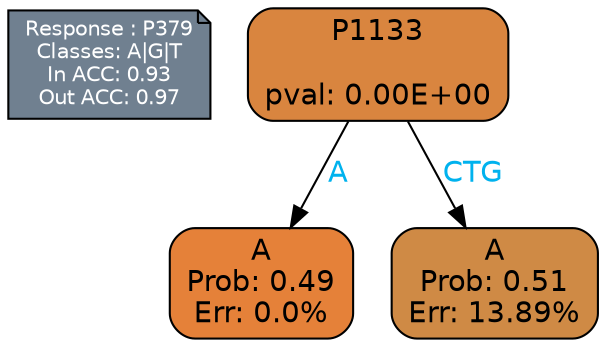 digraph Tree {
node [shape=box, style="filled, rounded", color="black", fontname=helvetica] ;
graph [ranksep=equally, splines=polylines, bgcolor=transparent, dpi=600] ;
edge [fontname=helvetica] ;
LEGEND [label="Response : P379
Classes: A|G|T
In ACC: 0.93
Out ACC: 0.97
",shape=note,align=left,style=filled,fillcolor="slategray",fontcolor="white",fontsize=10];1 [label="P1133

pval: 0.00E+00", fillcolor="#d9853f"] ;
2 [label="A
Prob: 0.49
Err: 0.0%", fillcolor="#e58139"] ;
3 [label="A
Prob: 0.51
Err: 13.89%", fillcolor="#cf8a45"] ;
1 -> 2 [label="A",fontcolor=deepskyblue2] ;
1 -> 3 [label="CTG",fontcolor=deepskyblue2] ;
{rank = same; 2;3;}{rank = same; LEGEND;1;}}
